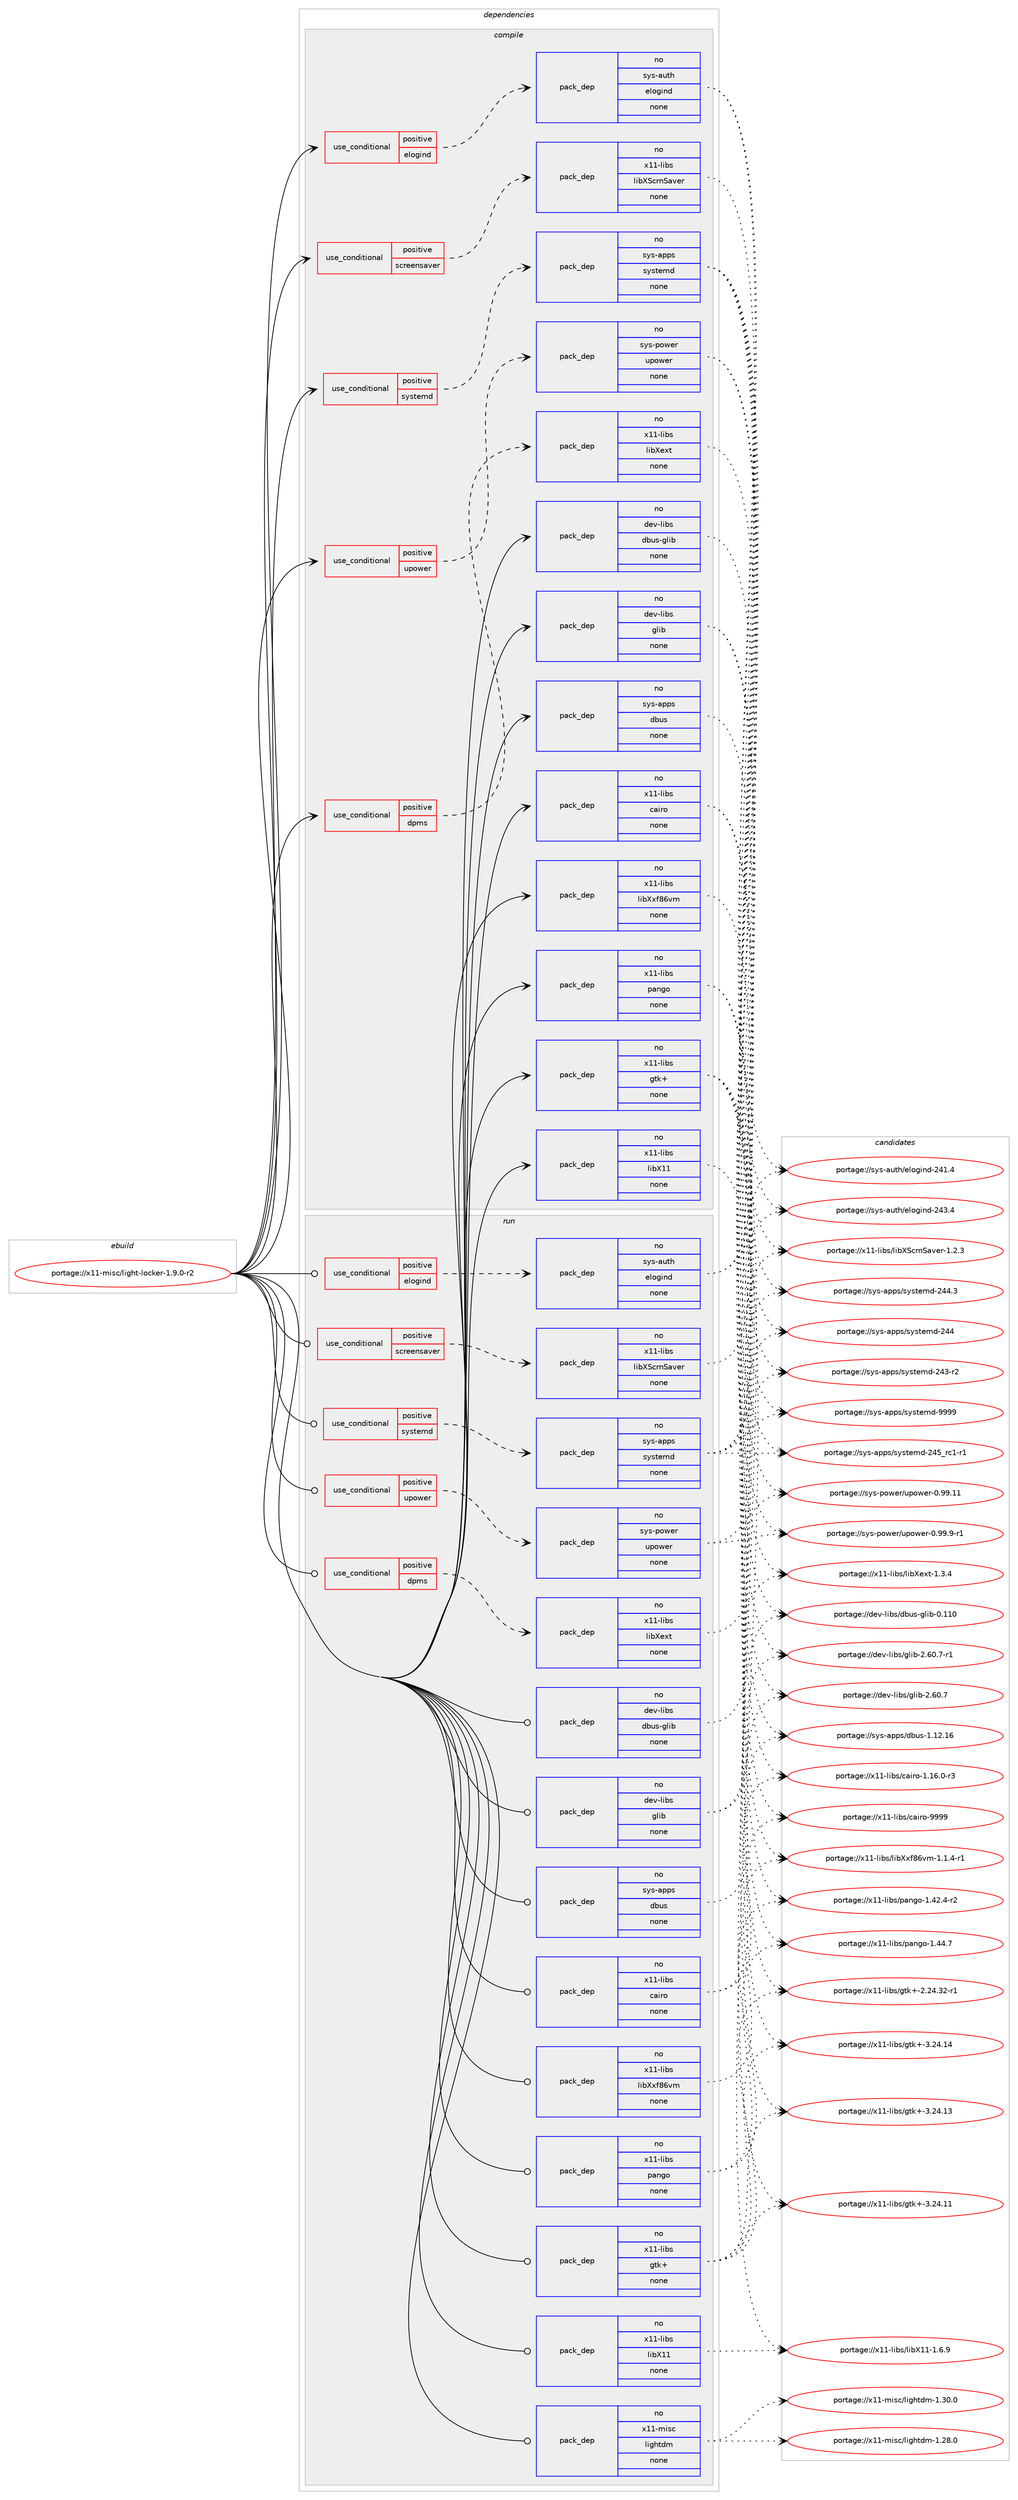 digraph prolog {

# *************
# Graph options
# *************

newrank=true;
concentrate=true;
compound=true;
graph [rankdir=LR,fontname=Helvetica,fontsize=10,ranksep=1.5];#, ranksep=2.5, nodesep=0.2];
edge  [arrowhead=vee];
node  [fontname=Helvetica,fontsize=10];

# **********
# The ebuild
# **********

subgraph cluster_leftcol {
color=gray;
rank=same;
label=<<i>ebuild</i>>;
id [label="portage://x11-misc/light-locker-1.9.0-r2", color=red, width=4, href="../x11-misc/light-locker-1.9.0-r2.svg"];
}

# ****************
# The dependencies
# ****************

subgraph cluster_midcol {
color=gray;
label=<<i>dependencies</i>>;
subgraph cluster_compile {
fillcolor="#eeeeee";
style=filled;
label=<<i>compile</i>>;
subgraph cond1805 {
dependency13503 [label=<<TABLE BORDER="0" CELLBORDER="1" CELLSPACING="0" CELLPADDING="4"><TR><TD ROWSPAN="3" CELLPADDING="10">use_conditional</TD></TR><TR><TD>positive</TD></TR><TR><TD>dpms</TD></TR></TABLE>>, shape=none, color=red];
subgraph pack11468 {
dependency13504 [label=<<TABLE BORDER="0" CELLBORDER="1" CELLSPACING="0" CELLPADDING="4" WIDTH="220"><TR><TD ROWSPAN="6" CELLPADDING="30">pack_dep</TD></TR><TR><TD WIDTH="110">no</TD></TR><TR><TD>x11-libs</TD></TR><TR><TD>libXext</TD></TR><TR><TD>none</TD></TR><TR><TD></TD></TR></TABLE>>, shape=none, color=blue];
}
dependency13503:e -> dependency13504:w [weight=20,style="dashed",arrowhead="vee"];
}
id:e -> dependency13503:w [weight=20,style="solid",arrowhead="vee"];
subgraph cond1806 {
dependency13505 [label=<<TABLE BORDER="0" CELLBORDER="1" CELLSPACING="0" CELLPADDING="4"><TR><TD ROWSPAN="3" CELLPADDING="10">use_conditional</TD></TR><TR><TD>positive</TD></TR><TR><TD>elogind</TD></TR></TABLE>>, shape=none, color=red];
subgraph pack11469 {
dependency13506 [label=<<TABLE BORDER="0" CELLBORDER="1" CELLSPACING="0" CELLPADDING="4" WIDTH="220"><TR><TD ROWSPAN="6" CELLPADDING="30">pack_dep</TD></TR><TR><TD WIDTH="110">no</TD></TR><TR><TD>sys-auth</TD></TR><TR><TD>elogind</TD></TR><TR><TD>none</TD></TR><TR><TD></TD></TR></TABLE>>, shape=none, color=blue];
}
dependency13505:e -> dependency13506:w [weight=20,style="dashed",arrowhead="vee"];
}
id:e -> dependency13505:w [weight=20,style="solid",arrowhead="vee"];
subgraph cond1807 {
dependency13507 [label=<<TABLE BORDER="0" CELLBORDER="1" CELLSPACING="0" CELLPADDING="4"><TR><TD ROWSPAN="3" CELLPADDING="10">use_conditional</TD></TR><TR><TD>positive</TD></TR><TR><TD>screensaver</TD></TR></TABLE>>, shape=none, color=red];
subgraph pack11470 {
dependency13508 [label=<<TABLE BORDER="0" CELLBORDER="1" CELLSPACING="0" CELLPADDING="4" WIDTH="220"><TR><TD ROWSPAN="6" CELLPADDING="30">pack_dep</TD></TR><TR><TD WIDTH="110">no</TD></TR><TR><TD>x11-libs</TD></TR><TR><TD>libXScrnSaver</TD></TR><TR><TD>none</TD></TR><TR><TD></TD></TR></TABLE>>, shape=none, color=blue];
}
dependency13507:e -> dependency13508:w [weight=20,style="dashed",arrowhead="vee"];
}
id:e -> dependency13507:w [weight=20,style="solid",arrowhead="vee"];
subgraph cond1808 {
dependency13509 [label=<<TABLE BORDER="0" CELLBORDER="1" CELLSPACING="0" CELLPADDING="4"><TR><TD ROWSPAN="3" CELLPADDING="10">use_conditional</TD></TR><TR><TD>positive</TD></TR><TR><TD>systemd</TD></TR></TABLE>>, shape=none, color=red];
subgraph pack11471 {
dependency13510 [label=<<TABLE BORDER="0" CELLBORDER="1" CELLSPACING="0" CELLPADDING="4" WIDTH="220"><TR><TD ROWSPAN="6" CELLPADDING="30">pack_dep</TD></TR><TR><TD WIDTH="110">no</TD></TR><TR><TD>sys-apps</TD></TR><TR><TD>systemd</TD></TR><TR><TD>none</TD></TR><TR><TD></TD></TR></TABLE>>, shape=none, color=blue];
}
dependency13509:e -> dependency13510:w [weight=20,style="dashed",arrowhead="vee"];
}
id:e -> dependency13509:w [weight=20,style="solid",arrowhead="vee"];
subgraph cond1809 {
dependency13511 [label=<<TABLE BORDER="0" CELLBORDER="1" CELLSPACING="0" CELLPADDING="4"><TR><TD ROWSPAN="3" CELLPADDING="10">use_conditional</TD></TR><TR><TD>positive</TD></TR><TR><TD>upower</TD></TR></TABLE>>, shape=none, color=red];
subgraph pack11472 {
dependency13512 [label=<<TABLE BORDER="0" CELLBORDER="1" CELLSPACING="0" CELLPADDING="4" WIDTH="220"><TR><TD ROWSPAN="6" CELLPADDING="30">pack_dep</TD></TR><TR><TD WIDTH="110">no</TD></TR><TR><TD>sys-power</TD></TR><TR><TD>upower</TD></TR><TR><TD>none</TD></TR><TR><TD></TD></TR></TABLE>>, shape=none, color=blue];
}
dependency13511:e -> dependency13512:w [weight=20,style="dashed",arrowhead="vee"];
}
id:e -> dependency13511:w [weight=20,style="solid",arrowhead="vee"];
subgraph pack11473 {
dependency13513 [label=<<TABLE BORDER="0" CELLBORDER="1" CELLSPACING="0" CELLPADDING="4" WIDTH="220"><TR><TD ROWSPAN="6" CELLPADDING="30">pack_dep</TD></TR><TR><TD WIDTH="110">no</TD></TR><TR><TD>dev-libs</TD></TR><TR><TD>dbus-glib</TD></TR><TR><TD>none</TD></TR><TR><TD></TD></TR></TABLE>>, shape=none, color=blue];
}
id:e -> dependency13513:w [weight=20,style="solid",arrowhead="vee"];
subgraph pack11474 {
dependency13514 [label=<<TABLE BORDER="0" CELLBORDER="1" CELLSPACING="0" CELLPADDING="4" WIDTH="220"><TR><TD ROWSPAN="6" CELLPADDING="30">pack_dep</TD></TR><TR><TD WIDTH="110">no</TD></TR><TR><TD>dev-libs</TD></TR><TR><TD>glib</TD></TR><TR><TD>none</TD></TR><TR><TD></TD></TR></TABLE>>, shape=none, color=blue];
}
id:e -> dependency13514:w [weight=20,style="solid",arrowhead="vee"];
subgraph pack11475 {
dependency13515 [label=<<TABLE BORDER="0" CELLBORDER="1" CELLSPACING="0" CELLPADDING="4" WIDTH="220"><TR><TD ROWSPAN="6" CELLPADDING="30">pack_dep</TD></TR><TR><TD WIDTH="110">no</TD></TR><TR><TD>sys-apps</TD></TR><TR><TD>dbus</TD></TR><TR><TD>none</TD></TR><TR><TD></TD></TR></TABLE>>, shape=none, color=blue];
}
id:e -> dependency13515:w [weight=20,style="solid",arrowhead="vee"];
subgraph pack11476 {
dependency13516 [label=<<TABLE BORDER="0" CELLBORDER="1" CELLSPACING="0" CELLPADDING="4" WIDTH="220"><TR><TD ROWSPAN="6" CELLPADDING="30">pack_dep</TD></TR><TR><TD WIDTH="110">no</TD></TR><TR><TD>x11-libs</TD></TR><TR><TD>cairo</TD></TR><TR><TD>none</TD></TR><TR><TD></TD></TR></TABLE>>, shape=none, color=blue];
}
id:e -> dependency13516:w [weight=20,style="solid",arrowhead="vee"];
subgraph pack11477 {
dependency13517 [label=<<TABLE BORDER="0" CELLBORDER="1" CELLSPACING="0" CELLPADDING="4" WIDTH="220"><TR><TD ROWSPAN="6" CELLPADDING="30">pack_dep</TD></TR><TR><TD WIDTH="110">no</TD></TR><TR><TD>x11-libs</TD></TR><TR><TD>gtk+</TD></TR><TR><TD>none</TD></TR><TR><TD></TD></TR></TABLE>>, shape=none, color=blue];
}
id:e -> dependency13517:w [weight=20,style="solid",arrowhead="vee"];
subgraph pack11478 {
dependency13518 [label=<<TABLE BORDER="0" CELLBORDER="1" CELLSPACING="0" CELLPADDING="4" WIDTH="220"><TR><TD ROWSPAN="6" CELLPADDING="30">pack_dep</TD></TR><TR><TD WIDTH="110">no</TD></TR><TR><TD>x11-libs</TD></TR><TR><TD>libX11</TD></TR><TR><TD>none</TD></TR><TR><TD></TD></TR></TABLE>>, shape=none, color=blue];
}
id:e -> dependency13518:w [weight=20,style="solid",arrowhead="vee"];
subgraph pack11479 {
dependency13519 [label=<<TABLE BORDER="0" CELLBORDER="1" CELLSPACING="0" CELLPADDING="4" WIDTH="220"><TR><TD ROWSPAN="6" CELLPADDING="30">pack_dep</TD></TR><TR><TD WIDTH="110">no</TD></TR><TR><TD>x11-libs</TD></TR><TR><TD>libXxf86vm</TD></TR><TR><TD>none</TD></TR><TR><TD></TD></TR></TABLE>>, shape=none, color=blue];
}
id:e -> dependency13519:w [weight=20,style="solid",arrowhead="vee"];
subgraph pack11480 {
dependency13520 [label=<<TABLE BORDER="0" CELLBORDER="1" CELLSPACING="0" CELLPADDING="4" WIDTH="220"><TR><TD ROWSPAN="6" CELLPADDING="30">pack_dep</TD></TR><TR><TD WIDTH="110">no</TD></TR><TR><TD>x11-libs</TD></TR><TR><TD>pango</TD></TR><TR><TD>none</TD></TR><TR><TD></TD></TR></TABLE>>, shape=none, color=blue];
}
id:e -> dependency13520:w [weight=20,style="solid",arrowhead="vee"];
}
subgraph cluster_compileandrun {
fillcolor="#eeeeee";
style=filled;
label=<<i>compile and run</i>>;
}
subgraph cluster_run {
fillcolor="#eeeeee";
style=filled;
label=<<i>run</i>>;
subgraph cond1810 {
dependency13521 [label=<<TABLE BORDER="0" CELLBORDER="1" CELLSPACING="0" CELLPADDING="4"><TR><TD ROWSPAN="3" CELLPADDING="10">use_conditional</TD></TR><TR><TD>positive</TD></TR><TR><TD>dpms</TD></TR></TABLE>>, shape=none, color=red];
subgraph pack11481 {
dependency13522 [label=<<TABLE BORDER="0" CELLBORDER="1" CELLSPACING="0" CELLPADDING="4" WIDTH="220"><TR><TD ROWSPAN="6" CELLPADDING="30">pack_dep</TD></TR><TR><TD WIDTH="110">no</TD></TR><TR><TD>x11-libs</TD></TR><TR><TD>libXext</TD></TR><TR><TD>none</TD></TR><TR><TD></TD></TR></TABLE>>, shape=none, color=blue];
}
dependency13521:e -> dependency13522:w [weight=20,style="dashed",arrowhead="vee"];
}
id:e -> dependency13521:w [weight=20,style="solid",arrowhead="odot"];
subgraph cond1811 {
dependency13523 [label=<<TABLE BORDER="0" CELLBORDER="1" CELLSPACING="0" CELLPADDING="4"><TR><TD ROWSPAN="3" CELLPADDING="10">use_conditional</TD></TR><TR><TD>positive</TD></TR><TR><TD>elogind</TD></TR></TABLE>>, shape=none, color=red];
subgraph pack11482 {
dependency13524 [label=<<TABLE BORDER="0" CELLBORDER="1" CELLSPACING="0" CELLPADDING="4" WIDTH="220"><TR><TD ROWSPAN="6" CELLPADDING="30">pack_dep</TD></TR><TR><TD WIDTH="110">no</TD></TR><TR><TD>sys-auth</TD></TR><TR><TD>elogind</TD></TR><TR><TD>none</TD></TR><TR><TD></TD></TR></TABLE>>, shape=none, color=blue];
}
dependency13523:e -> dependency13524:w [weight=20,style="dashed",arrowhead="vee"];
}
id:e -> dependency13523:w [weight=20,style="solid",arrowhead="odot"];
subgraph cond1812 {
dependency13525 [label=<<TABLE BORDER="0" CELLBORDER="1" CELLSPACING="0" CELLPADDING="4"><TR><TD ROWSPAN="3" CELLPADDING="10">use_conditional</TD></TR><TR><TD>positive</TD></TR><TR><TD>screensaver</TD></TR></TABLE>>, shape=none, color=red];
subgraph pack11483 {
dependency13526 [label=<<TABLE BORDER="0" CELLBORDER="1" CELLSPACING="0" CELLPADDING="4" WIDTH="220"><TR><TD ROWSPAN="6" CELLPADDING="30">pack_dep</TD></TR><TR><TD WIDTH="110">no</TD></TR><TR><TD>x11-libs</TD></TR><TR><TD>libXScrnSaver</TD></TR><TR><TD>none</TD></TR><TR><TD></TD></TR></TABLE>>, shape=none, color=blue];
}
dependency13525:e -> dependency13526:w [weight=20,style="dashed",arrowhead="vee"];
}
id:e -> dependency13525:w [weight=20,style="solid",arrowhead="odot"];
subgraph cond1813 {
dependency13527 [label=<<TABLE BORDER="0" CELLBORDER="1" CELLSPACING="0" CELLPADDING="4"><TR><TD ROWSPAN="3" CELLPADDING="10">use_conditional</TD></TR><TR><TD>positive</TD></TR><TR><TD>systemd</TD></TR></TABLE>>, shape=none, color=red];
subgraph pack11484 {
dependency13528 [label=<<TABLE BORDER="0" CELLBORDER="1" CELLSPACING="0" CELLPADDING="4" WIDTH="220"><TR><TD ROWSPAN="6" CELLPADDING="30">pack_dep</TD></TR><TR><TD WIDTH="110">no</TD></TR><TR><TD>sys-apps</TD></TR><TR><TD>systemd</TD></TR><TR><TD>none</TD></TR><TR><TD></TD></TR></TABLE>>, shape=none, color=blue];
}
dependency13527:e -> dependency13528:w [weight=20,style="dashed",arrowhead="vee"];
}
id:e -> dependency13527:w [weight=20,style="solid",arrowhead="odot"];
subgraph cond1814 {
dependency13529 [label=<<TABLE BORDER="0" CELLBORDER="1" CELLSPACING="0" CELLPADDING="4"><TR><TD ROWSPAN="3" CELLPADDING="10">use_conditional</TD></TR><TR><TD>positive</TD></TR><TR><TD>upower</TD></TR></TABLE>>, shape=none, color=red];
subgraph pack11485 {
dependency13530 [label=<<TABLE BORDER="0" CELLBORDER="1" CELLSPACING="0" CELLPADDING="4" WIDTH="220"><TR><TD ROWSPAN="6" CELLPADDING="30">pack_dep</TD></TR><TR><TD WIDTH="110">no</TD></TR><TR><TD>sys-power</TD></TR><TR><TD>upower</TD></TR><TR><TD>none</TD></TR><TR><TD></TD></TR></TABLE>>, shape=none, color=blue];
}
dependency13529:e -> dependency13530:w [weight=20,style="dashed",arrowhead="vee"];
}
id:e -> dependency13529:w [weight=20,style="solid",arrowhead="odot"];
subgraph pack11486 {
dependency13531 [label=<<TABLE BORDER="0" CELLBORDER="1" CELLSPACING="0" CELLPADDING="4" WIDTH="220"><TR><TD ROWSPAN="6" CELLPADDING="30">pack_dep</TD></TR><TR><TD WIDTH="110">no</TD></TR><TR><TD>dev-libs</TD></TR><TR><TD>dbus-glib</TD></TR><TR><TD>none</TD></TR><TR><TD></TD></TR></TABLE>>, shape=none, color=blue];
}
id:e -> dependency13531:w [weight=20,style="solid",arrowhead="odot"];
subgraph pack11487 {
dependency13532 [label=<<TABLE BORDER="0" CELLBORDER="1" CELLSPACING="0" CELLPADDING="4" WIDTH="220"><TR><TD ROWSPAN="6" CELLPADDING="30">pack_dep</TD></TR><TR><TD WIDTH="110">no</TD></TR><TR><TD>dev-libs</TD></TR><TR><TD>glib</TD></TR><TR><TD>none</TD></TR><TR><TD></TD></TR></TABLE>>, shape=none, color=blue];
}
id:e -> dependency13532:w [weight=20,style="solid",arrowhead="odot"];
subgraph pack11488 {
dependency13533 [label=<<TABLE BORDER="0" CELLBORDER="1" CELLSPACING="0" CELLPADDING="4" WIDTH="220"><TR><TD ROWSPAN="6" CELLPADDING="30">pack_dep</TD></TR><TR><TD WIDTH="110">no</TD></TR><TR><TD>sys-apps</TD></TR><TR><TD>dbus</TD></TR><TR><TD>none</TD></TR><TR><TD></TD></TR></TABLE>>, shape=none, color=blue];
}
id:e -> dependency13533:w [weight=20,style="solid",arrowhead="odot"];
subgraph pack11489 {
dependency13534 [label=<<TABLE BORDER="0" CELLBORDER="1" CELLSPACING="0" CELLPADDING="4" WIDTH="220"><TR><TD ROWSPAN="6" CELLPADDING="30">pack_dep</TD></TR><TR><TD WIDTH="110">no</TD></TR><TR><TD>x11-libs</TD></TR><TR><TD>cairo</TD></TR><TR><TD>none</TD></TR><TR><TD></TD></TR></TABLE>>, shape=none, color=blue];
}
id:e -> dependency13534:w [weight=20,style="solid",arrowhead="odot"];
subgraph pack11490 {
dependency13535 [label=<<TABLE BORDER="0" CELLBORDER="1" CELLSPACING="0" CELLPADDING="4" WIDTH="220"><TR><TD ROWSPAN="6" CELLPADDING="30">pack_dep</TD></TR><TR><TD WIDTH="110">no</TD></TR><TR><TD>x11-libs</TD></TR><TR><TD>gtk+</TD></TR><TR><TD>none</TD></TR><TR><TD></TD></TR></TABLE>>, shape=none, color=blue];
}
id:e -> dependency13535:w [weight=20,style="solid",arrowhead="odot"];
subgraph pack11491 {
dependency13536 [label=<<TABLE BORDER="0" CELLBORDER="1" CELLSPACING="0" CELLPADDING="4" WIDTH="220"><TR><TD ROWSPAN="6" CELLPADDING="30">pack_dep</TD></TR><TR><TD WIDTH="110">no</TD></TR><TR><TD>x11-libs</TD></TR><TR><TD>libX11</TD></TR><TR><TD>none</TD></TR><TR><TD></TD></TR></TABLE>>, shape=none, color=blue];
}
id:e -> dependency13536:w [weight=20,style="solid",arrowhead="odot"];
subgraph pack11492 {
dependency13537 [label=<<TABLE BORDER="0" CELLBORDER="1" CELLSPACING="0" CELLPADDING="4" WIDTH="220"><TR><TD ROWSPAN="6" CELLPADDING="30">pack_dep</TD></TR><TR><TD WIDTH="110">no</TD></TR><TR><TD>x11-libs</TD></TR><TR><TD>libXxf86vm</TD></TR><TR><TD>none</TD></TR><TR><TD></TD></TR></TABLE>>, shape=none, color=blue];
}
id:e -> dependency13537:w [weight=20,style="solid",arrowhead="odot"];
subgraph pack11493 {
dependency13538 [label=<<TABLE BORDER="0" CELLBORDER="1" CELLSPACING="0" CELLPADDING="4" WIDTH="220"><TR><TD ROWSPAN="6" CELLPADDING="30">pack_dep</TD></TR><TR><TD WIDTH="110">no</TD></TR><TR><TD>x11-libs</TD></TR><TR><TD>pango</TD></TR><TR><TD>none</TD></TR><TR><TD></TD></TR></TABLE>>, shape=none, color=blue];
}
id:e -> dependency13538:w [weight=20,style="solid",arrowhead="odot"];
subgraph pack11494 {
dependency13539 [label=<<TABLE BORDER="0" CELLBORDER="1" CELLSPACING="0" CELLPADDING="4" WIDTH="220"><TR><TD ROWSPAN="6" CELLPADDING="30">pack_dep</TD></TR><TR><TD WIDTH="110">no</TD></TR><TR><TD>x11-misc</TD></TR><TR><TD>lightdm</TD></TR><TR><TD>none</TD></TR><TR><TD></TD></TR></TABLE>>, shape=none, color=blue];
}
id:e -> dependency13539:w [weight=20,style="solid",arrowhead="odot"];
}
}

# **************
# The candidates
# **************

subgraph cluster_choices {
rank=same;
color=gray;
label=<<i>candidates</i>>;

subgraph choice11468 {
color=black;
nodesep=1;
choice12049494510810598115471081059888101120116454946514652 [label="portage://x11-libs/libXext-1.3.4", color=red, width=4,href="../x11-libs/libXext-1.3.4.svg"];
dependency13504:e -> choice12049494510810598115471081059888101120116454946514652:w [style=dotted,weight="100"];
}
subgraph choice11469 {
color=black;
nodesep=1;
choice115121115459711711610447101108111103105110100455052514652 [label="portage://sys-auth/elogind-243.4", color=red, width=4,href="../sys-auth/elogind-243.4.svg"];
choice115121115459711711610447101108111103105110100455052494652 [label="portage://sys-auth/elogind-241.4", color=red, width=4,href="../sys-auth/elogind-241.4.svg"];
dependency13506:e -> choice115121115459711711610447101108111103105110100455052514652:w [style=dotted,weight="100"];
dependency13506:e -> choice115121115459711711610447101108111103105110100455052494652:w [style=dotted,weight="100"];
}
subgraph choice11470 {
color=black;
nodesep=1;
choice1204949451081059811547108105988883991141108397118101114454946504651 [label="portage://x11-libs/libXScrnSaver-1.2.3", color=red, width=4,href="../x11-libs/libXScrnSaver-1.2.3.svg"];
dependency13508:e -> choice1204949451081059811547108105988883991141108397118101114454946504651:w [style=dotted,weight="100"];
}
subgraph choice11471 {
color=black;
nodesep=1;
choice1151211154597112112115471151211151161011091004557575757 [label="portage://sys-apps/systemd-9999", color=red, width=4,href="../sys-apps/systemd-9999.svg"];
choice115121115459711211211547115121115116101109100455052539511499494511449 [label="portage://sys-apps/systemd-245_rc1-r1", color=red, width=4,href="../sys-apps/systemd-245_rc1-r1.svg"];
choice115121115459711211211547115121115116101109100455052524651 [label="portage://sys-apps/systemd-244.3", color=red, width=4,href="../sys-apps/systemd-244.3.svg"];
choice11512111545971121121154711512111511610110910045505252 [label="portage://sys-apps/systemd-244", color=red, width=4,href="../sys-apps/systemd-244.svg"];
choice115121115459711211211547115121115116101109100455052514511450 [label="portage://sys-apps/systemd-243-r2", color=red, width=4,href="../sys-apps/systemd-243-r2.svg"];
dependency13510:e -> choice1151211154597112112115471151211151161011091004557575757:w [style=dotted,weight="100"];
dependency13510:e -> choice115121115459711211211547115121115116101109100455052539511499494511449:w [style=dotted,weight="100"];
dependency13510:e -> choice115121115459711211211547115121115116101109100455052524651:w [style=dotted,weight="100"];
dependency13510:e -> choice11512111545971121121154711512111511610110910045505252:w [style=dotted,weight="100"];
dependency13510:e -> choice115121115459711211211547115121115116101109100455052514511450:w [style=dotted,weight="100"];
}
subgraph choice11472 {
color=black;
nodesep=1;
choice1151211154511211111910111447117112111119101114454846575746574511449 [label="portage://sys-power/upower-0.99.9-r1", color=red, width=4,href="../sys-power/upower-0.99.9-r1.svg"];
choice11512111545112111119101114471171121111191011144548465757464949 [label="portage://sys-power/upower-0.99.11", color=red, width=4,href="../sys-power/upower-0.99.11.svg"];
dependency13512:e -> choice1151211154511211111910111447117112111119101114454846575746574511449:w [style=dotted,weight="100"];
dependency13512:e -> choice11512111545112111119101114471171121111191011144548465757464949:w [style=dotted,weight="100"];
}
subgraph choice11473 {
color=black;
nodesep=1;
choice100101118451081059811547100981171154510310810598454846494948 [label="portage://dev-libs/dbus-glib-0.110", color=red, width=4,href="../dev-libs/dbus-glib-0.110.svg"];
dependency13513:e -> choice100101118451081059811547100981171154510310810598454846494948:w [style=dotted,weight="100"];
}
subgraph choice11474 {
color=black;
nodesep=1;
choice10010111845108105981154710310810598455046544846554511449 [label="portage://dev-libs/glib-2.60.7-r1", color=red, width=4,href="../dev-libs/glib-2.60.7-r1.svg"];
choice1001011184510810598115471031081059845504654484655 [label="portage://dev-libs/glib-2.60.7", color=red, width=4,href="../dev-libs/glib-2.60.7.svg"];
dependency13514:e -> choice10010111845108105981154710310810598455046544846554511449:w [style=dotted,weight="100"];
dependency13514:e -> choice1001011184510810598115471031081059845504654484655:w [style=dotted,weight="100"];
}
subgraph choice11475 {
color=black;
nodesep=1;
choice115121115459711211211547100981171154549464950464954 [label="portage://sys-apps/dbus-1.12.16", color=red, width=4,href="../sys-apps/dbus-1.12.16.svg"];
dependency13515:e -> choice115121115459711211211547100981171154549464950464954:w [style=dotted,weight="100"];
}
subgraph choice11476 {
color=black;
nodesep=1;
choice120494945108105981154799971051141114557575757 [label="portage://x11-libs/cairo-9999", color=red, width=4,href="../x11-libs/cairo-9999.svg"];
choice12049494510810598115479997105114111454946495446484511451 [label="portage://x11-libs/cairo-1.16.0-r3", color=red, width=4,href="../x11-libs/cairo-1.16.0-r3.svg"];
dependency13516:e -> choice120494945108105981154799971051141114557575757:w [style=dotted,weight="100"];
dependency13516:e -> choice12049494510810598115479997105114111454946495446484511451:w [style=dotted,weight="100"];
}
subgraph choice11477 {
color=black;
nodesep=1;
choice1204949451081059811547103116107434551465052464952 [label="portage://x11-libs/gtk+-3.24.14", color=red, width=4,href="../x11-libs/gtk+-3.24.14.svg"];
choice1204949451081059811547103116107434551465052464951 [label="portage://x11-libs/gtk+-3.24.13", color=red, width=4,href="../x11-libs/gtk+-3.24.13.svg"];
choice1204949451081059811547103116107434551465052464949 [label="portage://x11-libs/gtk+-3.24.11", color=red, width=4,href="../x11-libs/gtk+-3.24.11.svg"];
choice12049494510810598115471031161074345504650524651504511449 [label="portage://x11-libs/gtk+-2.24.32-r1", color=red, width=4,href="../x11-libs/gtk+-2.24.32-r1.svg"];
dependency13517:e -> choice1204949451081059811547103116107434551465052464952:w [style=dotted,weight="100"];
dependency13517:e -> choice1204949451081059811547103116107434551465052464951:w [style=dotted,weight="100"];
dependency13517:e -> choice1204949451081059811547103116107434551465052464949:w [style=dotted,weight="100"];
dependency13517:e -> choice12049494510810598115471031161074345504650524651504511449:w [style=dotted,weight="100"];
}
subgraph choice11478 {
color=black;
nodesep=1;
choice120494945108105981154710810598884949454946544657 [label="portage://x11-libs/libX11-1.6.9", color=red, width=4,href="../x11-libs/libX11-1.6.9.svg"];
dependency13518:e -> choice120494945108105981154710810598884949454946544657:w [style=dotted,weight="100"];
}
subgraph choice11479 {
color=black;
nodesep=1;
choice1204949451081059811547108105988812010256541181094549464946524511449 [label="portage://x11-libs/libXxf86vm-1.1.4-r1", color=red, width=4,href="../x11-libs/libXxf86vm-1.1.4-r1.svg"];
dependency13519:e -> choice1204949451081059811547108105988812010256541181094549464946524511449:w [style=dotted,weight="100"];
}
subgraph choice11480 {
color=black;
nodesep=1;
choice12049494510810598115471129711010311145494652524655 [label="portage://x11-libs/pango-1.44.7", color=red, width=4,href="../x11-libs/pango-1.44.7.svg"];
choice120494945108105981154711297110103111454946525046524511450 [label="portage://x11-libs/pango-1.42.4-r2", color=red, width=4,href="../x11-libs/pango-1.42.4-r2.svg"];
dependency13520:e -> choice12049494510810598115471129711010311145494652524655:w [style=dotted,weight="100"];
dependency13520:e -> choice120494945108105981154711297110103111454946525046524511450:w [style=dotted,weight="100"];
}
subgraph choice11481 {
color=black;
nodesep=1;
choice12049494510810598115471081059888101120116454946514652 [label="portage://x11-libs/libXext-1.3.4", color=red, width=4,href="../x11-libs/libXext-1.3.4.svg"];
dependency13522:e -> choice12049494510810598115471081059888101120116454946514652:w [style=dotted,weight="100"];
}
subgraph choice11482 {
color=black;
nodesep=1;
choice115121115459711711610447101108111103105110100455052514652 [label="portage://sys-auth/elogind-243.4", color=red, width=4,href="../sys-auth/elogind-243.4.svg"];
choice115121115459711711610447101108111103105110100455052494652 [label="portage://sys-auth/elogind-241.4", color=red, width=4,href="../sys-auth/elogind-241.4.svg"];
dependency13524:e -> choice115121115459711711610447101108111103105110100455052514652:w [style=dotted,weight="100"];
dependency13524:e -> choice115121115459711711610447101108111103105110100455052494652:w [style=dotted,weight="100"];
}
subgraph choice11483 {
color=black;
nodesep=1;
choice1204949451081059811547108105988883991141108397118101114454946504651 [label="portage://x11-libs/libXScrnSaver-1.2.3", color=red, width=4,href="../x11-libs/libXScrnSaver-1.2.3.svg"];
dependency13526:e -> choice1204949451081059811547108105988883991141108397118101114454946504651:w [style=dotted,weight="100"];
}
subgraph choice11484 {
color=black;
nodesep=1;
choice1151211154597112112115471151211151161011091004557575757 [label="portage://sys-apps/systemd-9999", color=red, width=4,href="../sys-apps/systemd-9999.svg"];
choice115121115459711211211547115121115116101109100455052539511499494511449 [label="portage://sys-apps/systemd-245_rc1-r1", color=red, width=4,href="../sys-apps/systemd-245_rc1-r1.svg"];
choice115121115459711211211547115121115116101109100455052524651 [label="portage://sys-apps/systemd-244.3", color=red, width=4,href="../sys-apps/systemd-244.3.svg"];
choice11512111545971121121154711512111511610110910045505252 [label="portage://sys-apps/systemd-244", color=red, width=4,href="../sys-apps/systemd-244.svg"];
choice115121115459711211211547115121115116101109100455052514511450 [label="portage://sys-apps/systemd-243-r2", color=red, width=4,href="../sys-apps/systemd-243-r2.svg"];
dependency13528:e -> choice1151211154597112112115471151211151161011091004557575757:w [style=dotted,weight="100"];
dependency13528:e -> choice115121115459711211211547115121115116101109100455052539511499494511449:w [style=dotted,weight="100"];
dependency13528:e -> choice115121115459711211211547115121115116101109100455052524651:w [style=dotted,weight="100"];
dependency13528:e -> choice11512111545971121121154711512111511610110910045505252:w [style=dotted,weight="100"];
dependency13528:e -> choice115121115459711211211547115121115116101109100455052514511450:w [style=dotted,weight="100"];
}
subgraph choice11485 {
color=black;
nodesep=1;
choice1151211154511211111910111447117112111119101114454846575746574511449 [label="portage://sys-power/upower-0.99.9-r1", color=red, width=4,href="../sys-power/upower-0.99.9-r1.svg"];
choice11512111545112111119101114471171121111191011144548465757464949 [label="portage://sys-power/upower-0.99.11", color=red, width=4,href="../sys-power/upower-0.99.11.svg"];
dependency13530:e -> choice1151211154511211111910111447117112111119101114454846575746574511449:w [style=dotted,weight="100"];
dependency13530:e -> choice11512111545112111119101114471171121111191011144548465757464949:w [style=dotted,weight="100"];
}
subgraph choice11486 {
color=black;
nodesep=1;
choice100101118451081059811547100981171154510310810598454846494948 [label="portage://dev-libs/dbus-glib-0.110", color=red, width=4,href="../dev-libs/dbus-glib-0.110.svg"];
dependency13531:e -> choice100101118451081059811547100981171154510310810598454846494948:w [style=dotted,weight="100"];
}
subgraph choice11487 {
color=black;
nodesep=1;
choice10010111845108105981154710310810598455046544846554511449 [label="portage://dev-libs/glib-2.60.7-r1", color=red, width=4,href="../dev-libs/glib-2.60.7-r1.svg"];
choice1001011184510810598115471031081059845504654484655 [label="portage://dev-libs/glib-2.60.7", color=red, width=4,href="../dev-libs/glib-2.60.7.svg"];
dependency13532:e -> choice10010111845108105981154710310810598455046544846554511449:w [style=dotted,weight="100"];
dependency13532:e -> choice1001011184510810598115471031081059845504654484655:w [style=dotted,weight="100"];
}
subgraph choice11488 {
color=black;
nodesep=1;
choice115121115459711211211547100981171154549464950464954 [label="portage://sys-apps/dbus-1.12.16", color=red, width=4,href="../sys-apps/dbus-1.12.16.svg"];
dependency13533:e -> choice115121115459711211211547100981171154549464950464954:w [style=dotted,weight="100"];
}
subgraph choice11489 {
color=black;
nodesep=1;
choice120494945108105981154799971051141114557575757 [label="portage://x11-libs/cairo-9999", color=red, width=4,href="../x11-libs/cairo-9999.svg"];
choice12049494510810598115479997105114111454946495446484511451 [label="portage://x11-libs/cairo-1.16.0-r3", color=red, width=4,href="../x11-libs/cairo-1.16.0-r3.svg"];
dependency13534:e -> choice120494945108105981154799971051141114557575757:w [style=dotted,weight="100"];
dependency13534:e -> choice12049494510810598115479997105114111454946495446484511451:w [style=dotted,weight="100"];
}
subgraph choice11490 {
color=black;
nodesep=1;
choice1204949451081059811547103116107434551465052464952 [label="portage://x11-libs/gtk+-3.24.14", color=red, width=4,href="../x11-libs/gtk+-3.24.14.svg"];
choice1204949451081059811547103116107434551465052464951 [label="portage://x11-libs/gtk+-3.24.13", color=red, width=4,href="../x11-libs/gtk+-3.24.13.svg"];
choice1204949451081059811547103116107434551465052464949 [label="portage://x11-libs/gtk+-3.24.11", color=red, width=4,href="../x11-libs/gtk+-3.24.11.svg"];
choice12049494510810598115471031161074345504650524651504511449 [label="portage://x11-libs/gtk+-2.24.32-r1", color=red, width=4,href="../x11-libs/gtk+-2.24.32-r1.svg"];
dependency13535:e -> choice1204949451081059811547103116107434551465052464952:w [style=dotted,weight="100"];
dependency13535:e -> choice1204949451081059811547103116107434551465052464951:w [style=dotted,weight="100"];
dependency13535:e -> choice1204949451081059811547103116107434551465052464949:w [style=dotted,weight="100"];
dependency13535:e -> choice12049494510810598115471031161074345504650524651504511449:w [style=dotted,weight="100"];
}
subgraph choice11491 {
color=black;
nodesep=1;
choice120494945108105981154710810598884949454946544657 [label="portage://x11-libs/libX11-1.6.9", color=red, width=4,href="../x11-libs/libX11-1.6.9.svg"];
dependency13536:e -> choice120494945108105981154710810598884949454946544657:w [style=dotted,weight="100"];
}
subgraph choice11492 {
color=black;
nodesep=1;
choice1204949451081059811547108105988812010256541181094549464946524511449 [label="portage://x11-libs/libXxf86vm-1.1.4-r1", color=red, width=4,href="../x11-libs/libXxf86vm-1.1.4-r1.svg"];
dependency13537:e -> choice1204949451081059811547108105988812010256541181094549464946524511449:w [style=dotted,weight="100"];
}
subgraph choice11493 {
color=black;
nodesep=1;
choice12049494510810598115471129711010311145494652524655 [label="portage://x11-libs/pango-1.44.7", color=red, width=4,href="../x11-libs/pango-1.44.7.svg"];
choice120494945108105981154711297110103111454946525046524511450 [label="portage://x11-libs/pango-1.42.4-r2", color=red, width=4,href="../x11-libs/pango-1.42.4-r2.svg"];
dependency13538:e -> choice12049494510810598115471129711010311145494652524655:w [style=dotted,weight="100"];
dependency13538:e -> choice120494945108105981154711297110103111454946525046524511450:w [style=dotted,weight="100"];
}
subgraph choice11494 {
color=black;
nodesep=1;
choice120494945109105115994710810510310411610010945494651484648 [label="portage://x11-misc/lightdm-1.30.0", color=red, width=4,href="../x11-misc/lightdm-1.30.0.svg"];
choice120494945109105115994710810510310411610010945494650564648 [label="portage://x11-misc/lightdm-1.28.0", color=red, width=4,href="../x11-misc/lightdm-1.28.0.svg"];
dependency13539:e -> choice120494945109105115994710810510310411610010945494651484648:w [style=dotted,weight="100"];
dependency13539:e -> choice120494945109105115994710810510310411610010945494650564648:w [style=dotted,weight="100"];
}
}

}
